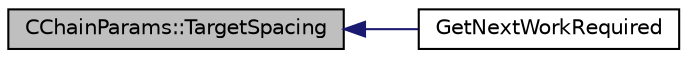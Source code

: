digraph "CChainParams::TargetSpacing"
{
  edge [fontname="Helvetica",fontsize="10",labelfontname="Helvetica",labelfontsize="10"];
  node [fontname="Helvetica",fontsize="10",shape=record];
  rankdir="LR";
  Node235 [label="CChainParams::TargetSpacing",height=0.2,width=0.4,color="black", fillcolor="grey75", style="filled", fontcolor="black"];
  Node235 -> Node236 [dir="back",color="midnightblue",fontsize="10",style="solid",fontname="Helvetica"];
  Node236 [label="GetNextWorkRequired",height=0.2,width=0.4,color="black", fillcolor="white", style="filled",URL="$pow_8h.html#a5ab312a838f427dd7a13b999fe21a52e"];
}
